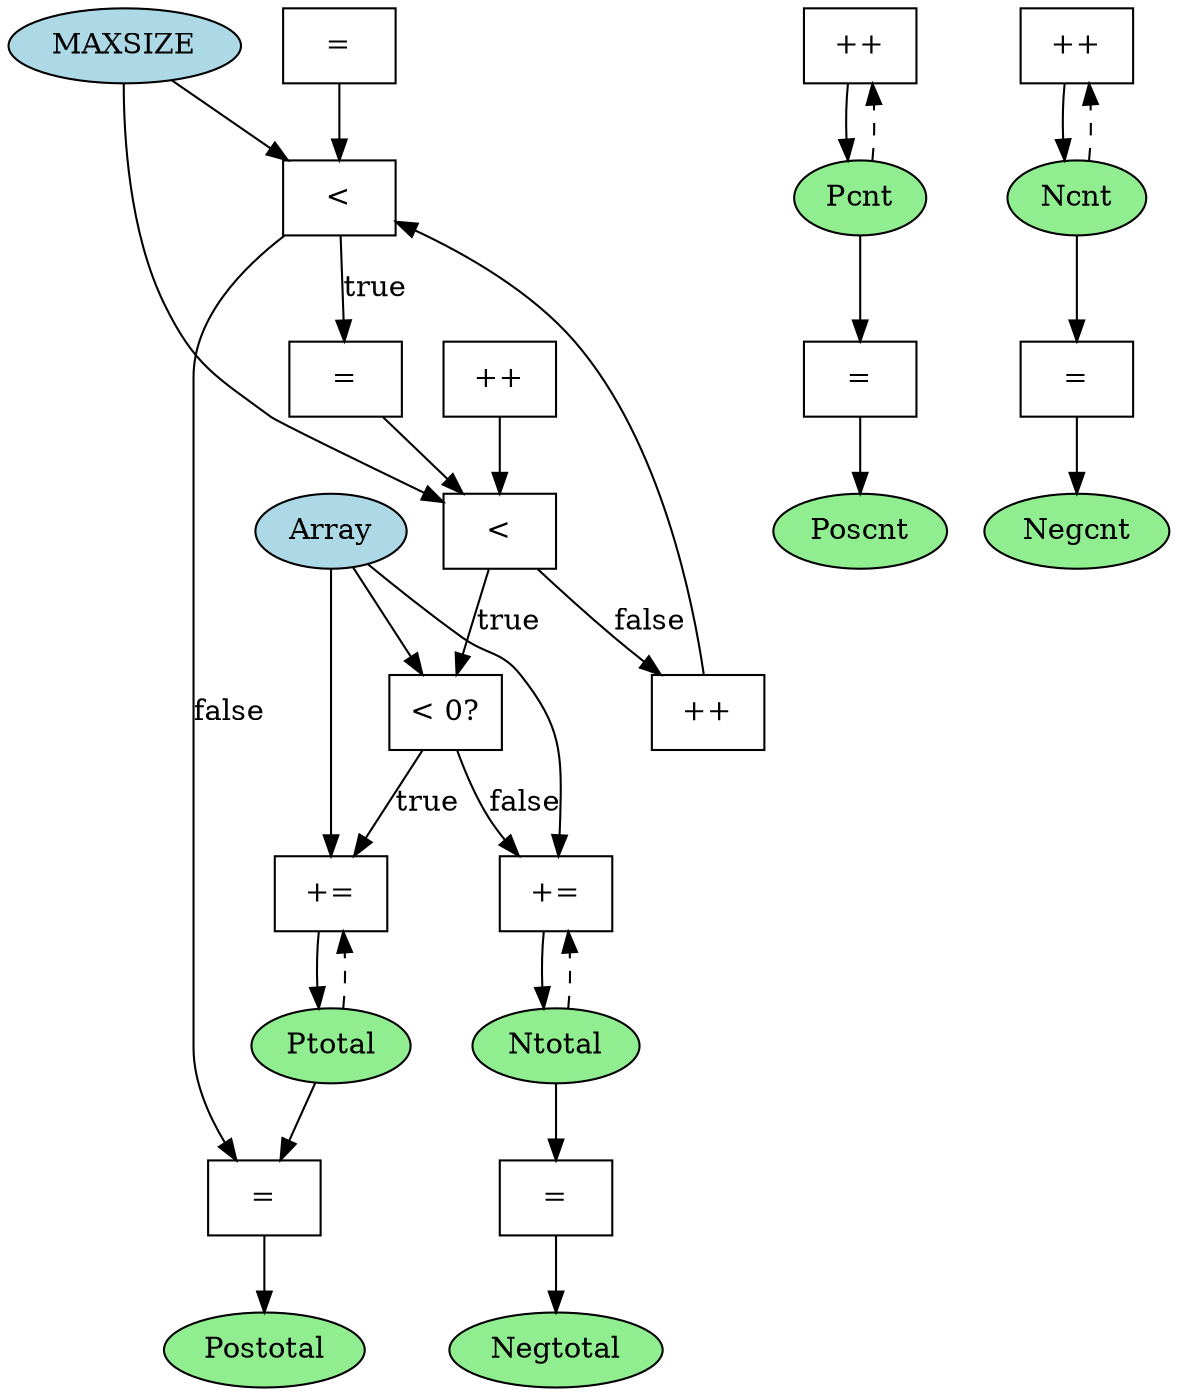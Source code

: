 digraph Sum_DFG {
    node [shape=ellipse, style=filled, fillcolor=lightblue];
    Array_in [label="Array"];
    MAXSIZE_in [label="MAXSIZE"];

    node [shape=box, style="", fillcolor=""];
    op_outer_init [label="="];
    op_outer_cond [label="<"];
    op_outer_inc [label="++"];
    op_inner_init [label="="];
    op_inner_cond [label="<"];
    op_inner_inc [label="++"];
    op_cond [label="< 0?"];
    op_ptotal_add [label="+="];
    op_ntotal_add [label="+="];
    op_pcnt_inc [label="++"];
    op_ncnt_inc [label="++"];
    op_assign_ptotal [label="="];
    op_assign_ntotal [label="="];
    op_assign_pcnt [label="="];
    op_assign_ncnt [label="="];

    node [shape=ellipse, style=filled, fillcolor=lightgreen];
    Ptotal_out [label="Ptotal"];
    Ntotal_out [label="Ntotal"];
    Pcnt_out [label="Pcnt"];
    Ncnt_out [label="Ncnt"];
    Postotal_out [label="Postotal"];
    Negtotal_out [label="Negtotal"];
    Poscnt_out [label="Poscnt"];
    Negcnt_out [label="Negcnt"];

    Array_in -> op_cond;
    Array_in -> op_ptotal_add;
    Array_in -> op_ntotal_add;

    MAXSIZE_in -> op_outer_cond;
    MAXSIZE_in -> op_inner_cond;

    op_outer_init -> op_outer_cond;
    op_outer_cond -> op_inner_init [label="true"];
    op_outer_cond -> op_assign_ptotal [label="false"];
    op_outer_inc -> op_outer_cond;

    op_inner_init -> op_inner_cond;
    op_inner_cond -> op_cond [label="true"];
    op_inner_cond -> op_outer_inc [label="false"];
    op_inner_inc -> op_inner_cond;

    op_cond -> op_ptotal_add [label="true"];
    op_cond -> op_ntotal_add [label="false"];

    op_ptotal_add -> Ptotal_out;
    op_ntotal_add -> Ntotal_out;
    op_pcnt_inc -> Pcnt_out;
    op_ncnt_inc -> Ncnt_out;

    Ptotal_out -> op_ptotal_add [style=dashed, constraint=false];
    Ntotal_out -> op_ntotal_add [style=dashed, constraint=false];
    Pcnt_out -> op_pcnt_inc [style=dashed, constraint=false];
    Ncnt_out -> op_ncnt_inc [style=dashed, constraint=false];

    Ptotal_out -> op_assign_ptotal;
    op_assign_ptotal -> Postotal_out;
    Ntotal_out -> op_assign_ntotal;
    op_assign_ntotal -> Negtotal_out;
    Pcnt_out -> op_assign_pcnt;
    op_assign_pcnt -> Poscnt_out;
    Ncnt_out -> op_assign_ncnt;
    op_assign_ncnt -> Negcnt_out;
}